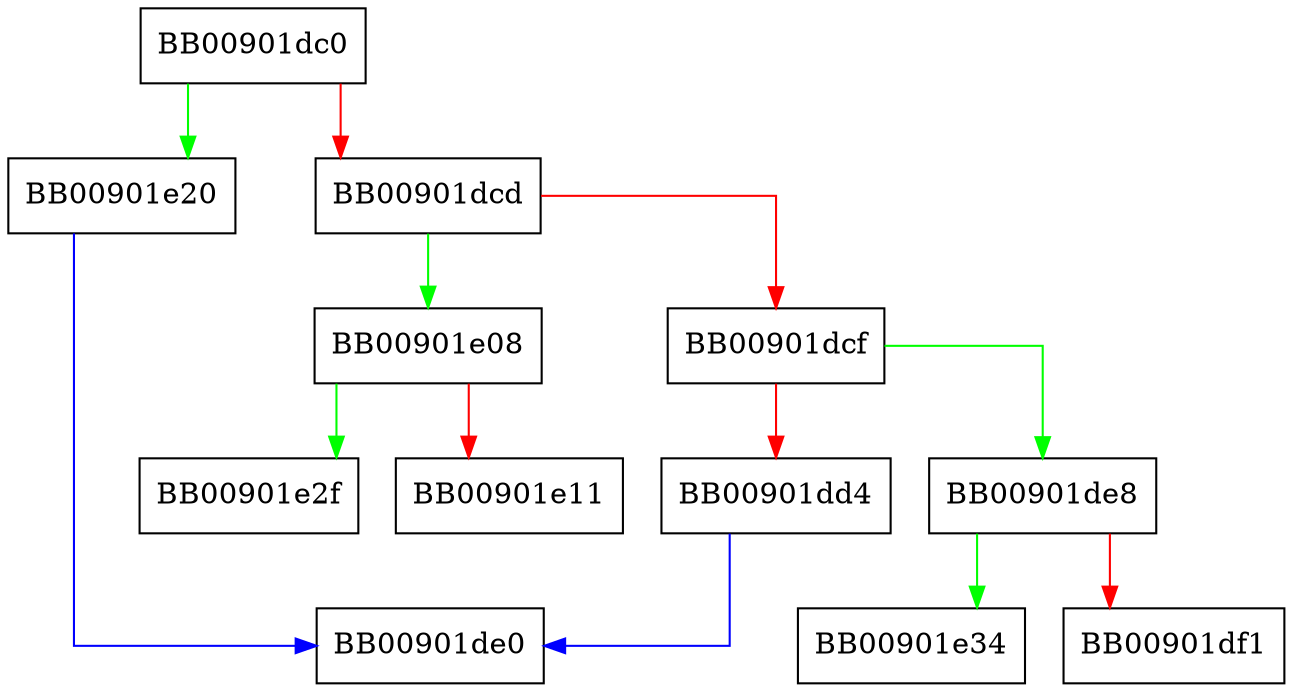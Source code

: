 digraph round_away {
  node [shape="box"];
  graph [splines=ortho];
  BB00901dc0 -> BB00901e20 [color="green"];
  BB00901dc0 -> BB00901dcd [color="red"];
  BB00901dcd -> BB00901e08 [color="green"];
  BB00901dcd -> BB00901dcf [color="red"];
  BB00901dcf -> BB00901de8 [color="green"];
  BB00901dcf -> BB00901dd4 [color="red"];
  BB00901dd4 -> BB00901de0 [color="blue"];
  BB00901de8 -> BB00901e34 [color="green"];
  BB00901de8 -> BB00901df1 [color="red"];
  BB00901e08 -> BB00901e2f [color="green"];
  BB00901e08 -> BB00901e11 [color="red"];
  BB00901e20 -> BB00901de0 [color="blue"];
}